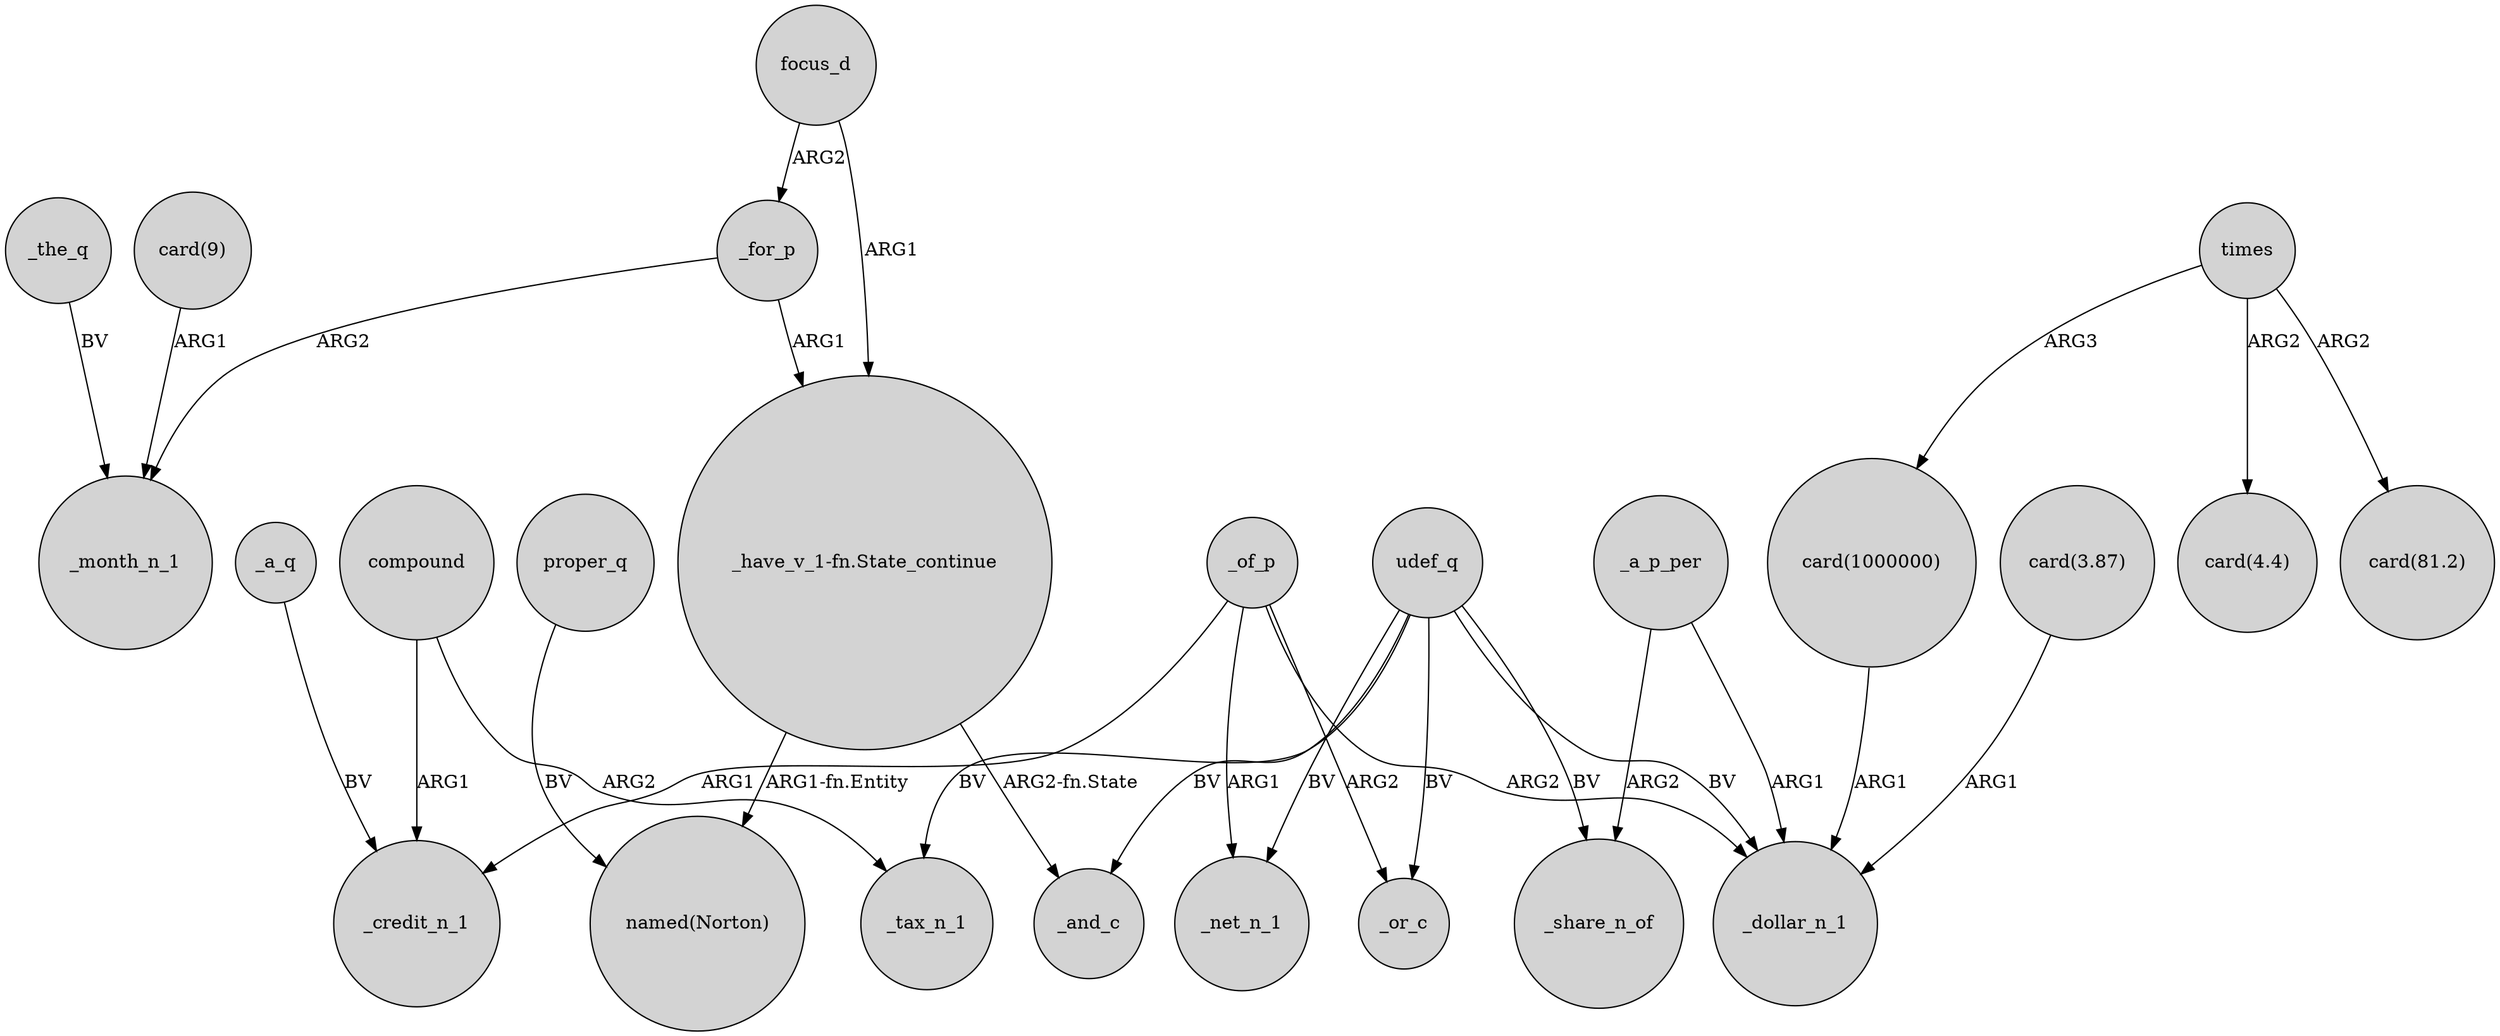 digraph {
	node [shape=circle style=filled]
	_the_q -> _month_n_1 [label=BV]
	"_have_v_1-fn.State_continue" -> _and_c [label="ARG2-fn.State"]
	udef_q -> _tax_n_1 [label=BV]
	times -> "card(1000000)" [label=ARG3]
	udef_q -> _and_c [label=BV]
	times -> "card(81.2)" [label=ARG2]
	udef_q -> _or_c [label=BV]
	_of_p -> _credit_n_1 [label=ARG1]
	_a_p_per -> _share_n_of [label=ARG2]
	compound -> _credit_n_1 [label=ARG1]
	"_have_v_1-fn.State_continue" -> "named(Norton)" [label="ARG1-fn.Entity"]
	udef_q -> _share_n_of [label=BV]
	udef_q -> _net_n_1 [label=BV]
	times -> "card(4.4)" [label=ARG2]
	compound -> _tax_n_1 [label=ARG2]
	udef_q -> _dollar_n_1 [label=BV]
	"card(1000000)" -> _dollar_n_1 [label=ARG1]
	_of_p -> _net_n_1 [label=ARG1]
	_a_p_per -> _dollar_n_1 [label=ARG1]
	_for_p -> "_have_v_1-fn.State_continue" [label=ARG1]
	"card(3.87)" -> _dollar_n_1 [label=ARG1]
	_of_p -> _or_c [label=ARG2]
	proper_q -> "named(Norton)" [label=BV]
	focus_d -> _for_p [label=ARG2]
	"card(9)" -> _month_n_1 [label=ARG1]
	_of_p -> _dollar_n_1 [label=ARG2]
	_for_p -> _month_n_1 [label=ARG2]
	_a_q -> _credit_n_1 [label=BV]
	focus_d -> "_have_v_1-fn.State_continue" [label=ARG1]
}
